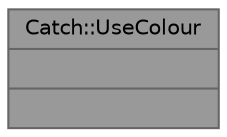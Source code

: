 digraph "Catch::UseColour"
{
 // LATEX_PDF_SIZE
  bgcolor="transparent";
  edge [fontname=Helvetica,fontsize=10,labelfontname=Helvetica,labelfontsize=10];
  node [fontname=Helvetica,fontsize=10,shape=box,height=0.2,width=0.4];
  Node1 [shape=record,label="{Catch::UseColour\n||}",height=0.2,width=0.4,color="gray40", fillcolor="grey60", style="filled", fontcolor="black",tooltip=" "];
}
